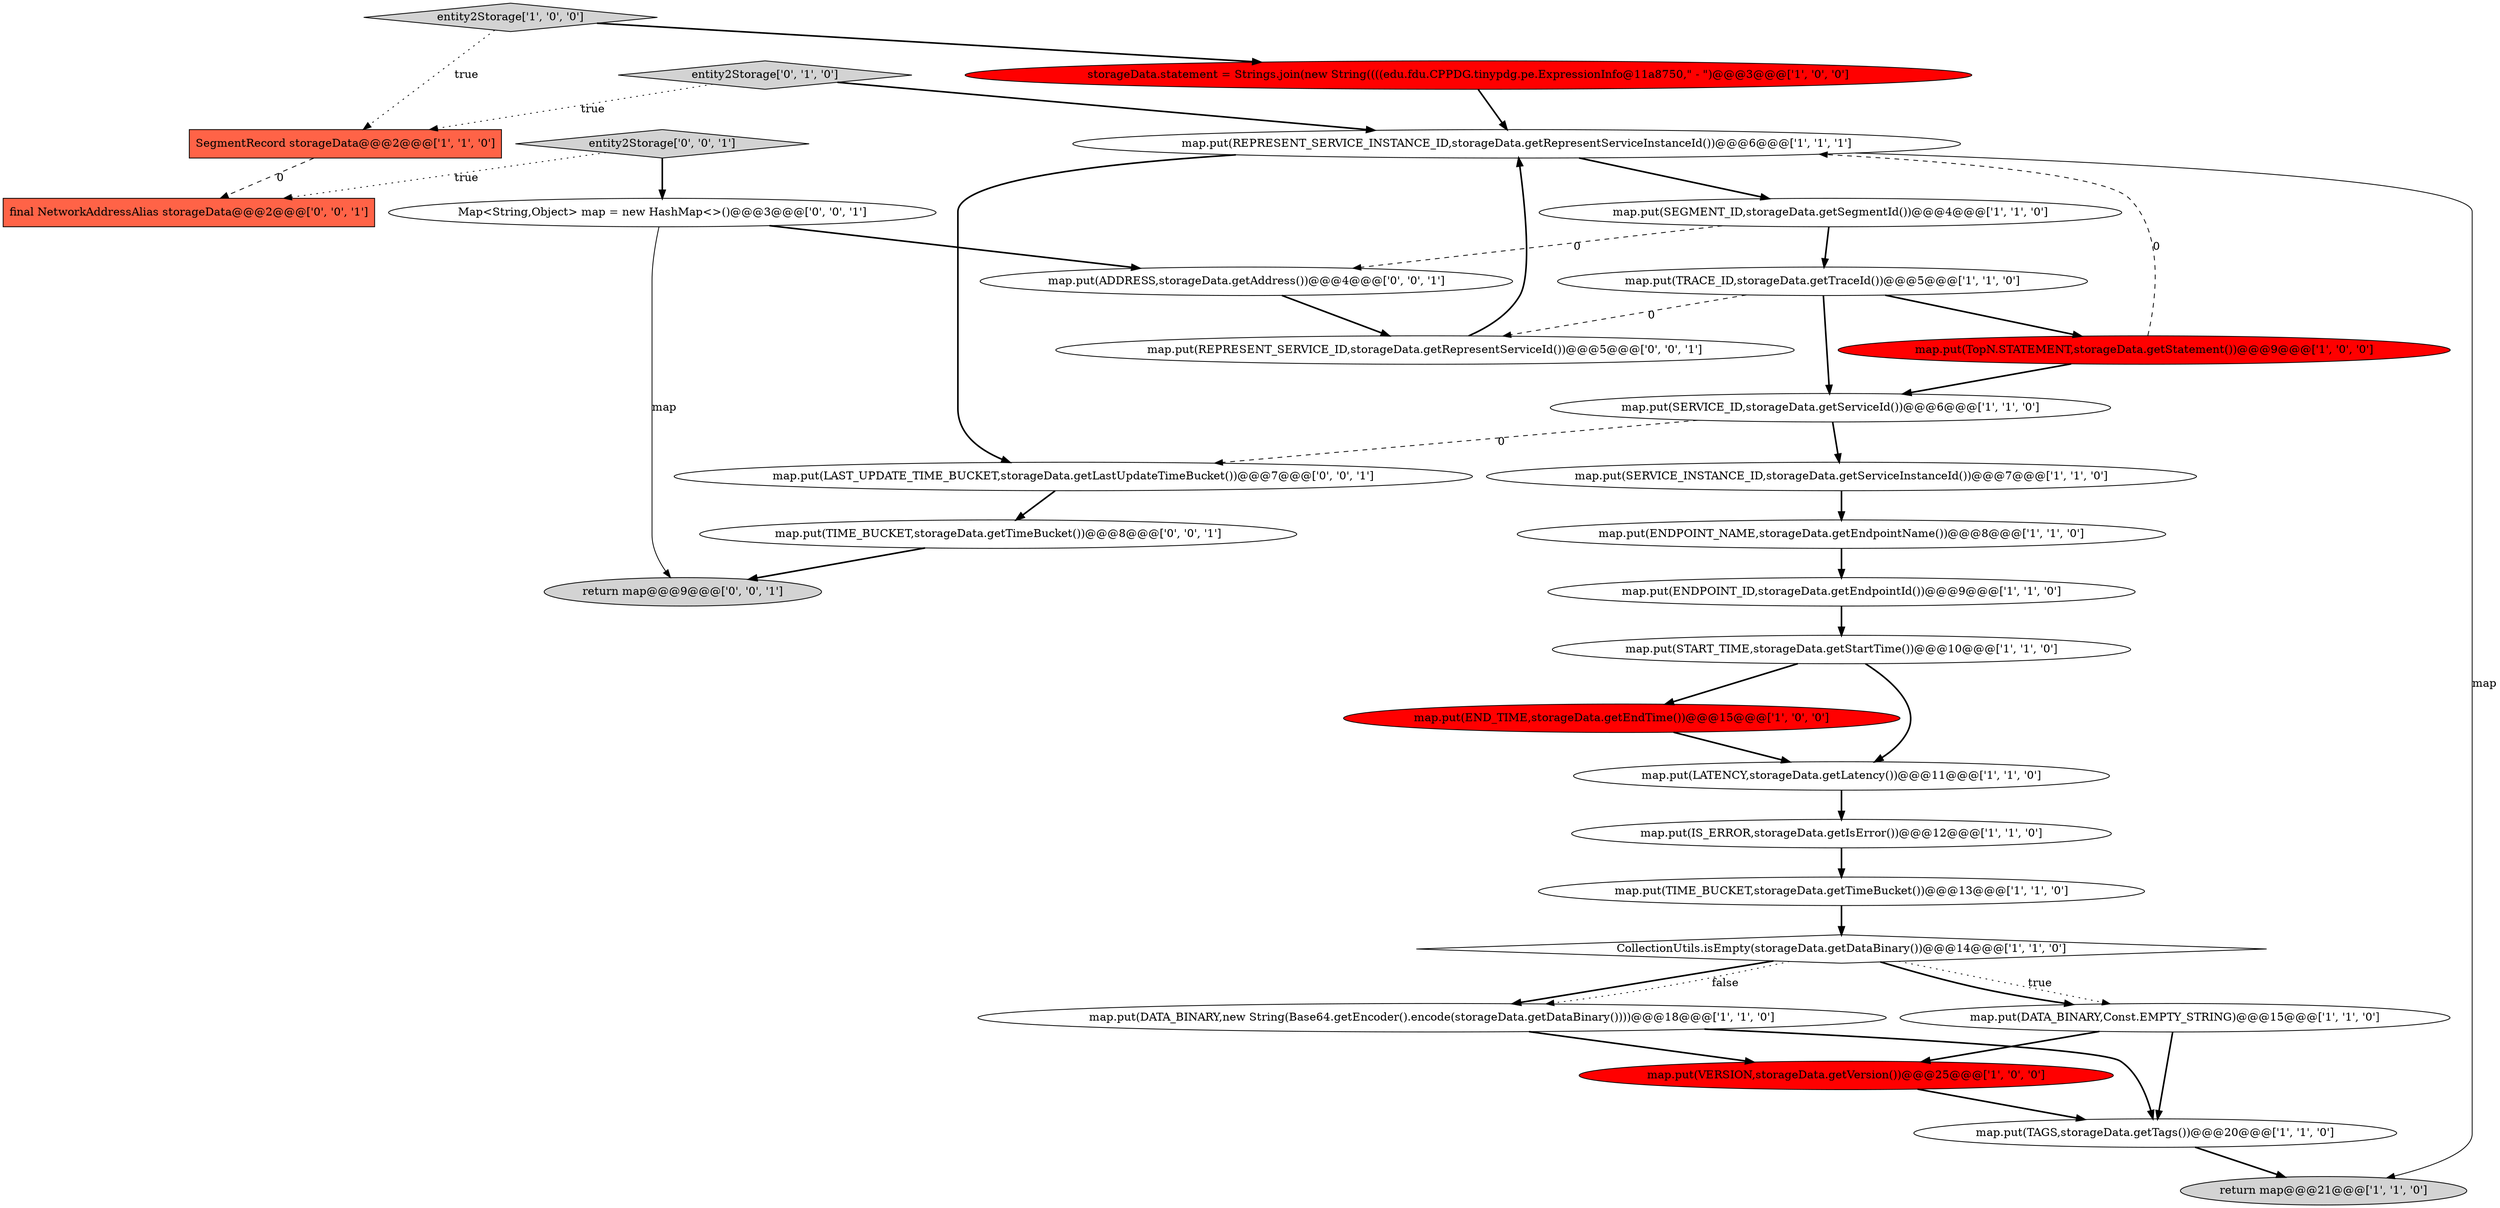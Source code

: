 digraph {
10 [style = filled, label = "map.put(SERVICE_INSTANCE_ID,storageData.getServiceInstanceId())@@@7@@@['1', '1', '0']", fillcolor = white, shape = ellipse image = "AAA0AAABBB1BBB"];
20 [style = filled, label = "return map@@@21@@@['1', '1', '0']", fillcolor = lightgray, shape = ellipse image = "AAA0AAABBB1BBB"];
15 [style = filled, label = "map.put(DATA_BINARY,new String(Base64.getEncoder().encode(storageData.getDataBinary())))@@@18@@@['1', '1', '0']", fillcolor = white, shape = ellipse image = "AAA0AAABBB1BBB"];
19 [style = filled, label = "map.put(VERSION,storageData.getVersion())@@@25@@@['1', '0', '0']", fillcolor = red, shape = ellipse image = "AAA1AAABBB1BBB"];
1 [style = filled, label = "entity2Storage['1', '0', '0']", fillcolor = lightgray, shape = diamond image = "AAA0AAABBB1BBB"];
5 [style = filled, label = "map.put(TopN.STATEMENT,storageData.getStatement())@@@9@@@['1', '0', '0']", fillcolor = red, shape = ellipse image = "AAA1AAABBB1BBB"];
26 [style = filled, label = "return map@@@9@@@['0', '0', '1']", fillcolor = lightgray, shape = ellipse image = "AAA0AAABBB3BBB"];
0 [style = filled, label = "map.put(ENDPOINT_ID,storageData.getEndpointId())@@@9@@@['1', '1', '0']", fillcolor = white, shape = ellipse image = "AAA0AAABBB1BBB"];
12 [style = filled, label = "map.put(ENDPOINT_NAME,storageData.getEndpointName())@@@8@@@['1', '1', '0']", fillcolor = white, shape = ellipse image = "AAA0AAABBB1BBB"];
29 [style = filled, label = "map.put(LAST_UPDATE_TIME_BUCKET,storageData.getLastUpdateTimeBucket())@@@7@@@['0', '0', '1']", fillcolor = white, shape = ellipse image = "AAA0AAABBB3BBB"];
8 [style = filled, label = "CollectionUtils.isEmpty(storageData.getDataBinary())@@@14@@@['1', '1', '0']", fillcolor = white, shape = diamond image = "AAA0AAABBB1BBB"];
14 [style = filled, label = "map.put(TRACE_ID,storageData.getTraceId())@@@5@@@['1', '1', '0']", fillcolor = white, shape = ellipse image = "AAA0AAABBB1BBB"];
23 [style = filled, label = "map.put(REPRESENT_SERVICE_ID,storageData.getRepresentServiceId())@@@5@@@['0', '0', '1']", fillcolor = white, shape = ellipse image = "AAA0AAABBB3BBB"];
16 [style = filled, label = "map.put(LATENCY,storageData.getLatency())@@@11@@@['1', '1', '0']", fillcolor = white, shape = ellipse image = "AAA0AAABBB1BBB"];
13 [style = filled, label = "map.put(TIME_BUCKET,storageData.getTimeBucket())@@@13@@@['1', '1', '0']", fillcolor = white, shape = ellipse image = "AAA0AAABBB1BBB"];
22 [style = filled, label = "entity2Storage['0', '1', '0']", fillcolor = lightgray, shape = diamond image = "AAA0AAABBB2BBB"];
25 [style = filled, label = "map.put(ADDRESS,storageData.getAddress())@@@4@@@['0', '0', '1']", fillcolor = white, shape = ellipse image = "AAA0AAABBB3BBB"];
28 [style = filled, label = "map.put(TIME_BUCKET,storageData.getTimeBucket())@@@8@@@['0', '0', '1']", fillcolor = white, shape = ellipse image = "AAA0AAABBB3BBB"];
17 [style = filled, label = "SegmentRecord storageData@@@2@@@['1', '1', '0']", fillcolor = tomato, shape = box image = "AAA0AAABBB1BBB"];
18 [style = filled, label = "map.put(SEGMENT_ID,storageData.getSegmentId())@@@4@@@['1', '1', '0']", fillcolor = white, shape = ellipse image = "AAA0AAABBB1BBB"];
27 [style = filled, label = "final NetworkAddressAlias storageData@@@2@@@['0', '0', '1']", fillcolor = tomato, shape = box image = "AAA0AAABBB3BBB"];
9 [style = filled, label = "map.put(TAGS,storageData.getTags())@@@20@@@['1', '1', '0']", fillcolor = white, shape = ellipse image = "AAA0AAABBB1BBB"];
6 [style = filled, label = "map.put(SERVICE_ID,storageData.getServiceId())@@@6@@@['1', '1', '0']", fillcolor = white, shape = ellipse image = "AAA0AAABBB1BBB"];
24 [style = filled, label = "Map<String,Object> map = new HashMap<>()@@@3@@@['0', '0', '1']", fillcolor = white, shape = ellipse image = "AAA0AAABBB3BBB"];
2 [style = filled, label = "storageData.statement = Strings.join(new String((((edu.fdu.CPPDG.tinypdg.pe.ExpressionInfo@11a8750,\" - \")@@@3@@@['1', '0', '0']", fillcolor = red, shape = ellipse image = "AAA1AAABBB1BBB"];
4 [style = filled, label = "map.put(END_TIME,storageData.getEndTime())@@@15@@@['1', '0', '0']", fillcolor = red, shape = ellipse image = "AAA1AAABBB1BBB"];
30 [style = filled, label = "entity2Storage['0', '0', '1']", fillcolor = lightgray, shape = diamond image = "AAA0AAABBB3BBB"];
11 [style = filled, label = "map.put(REPRESENT_SERVICE_INSTANCE_ID,storageData.getRepresentServiceInstanceId())@@@6@@@['1', '1', '1']", fillcolor = white, shape = ellipse image = "AAA0AAABBB1BBB"];
7 [style = filled, label = "map.put(IS_ERROR,storageData.getIsError())@@@12@@@['1', '1', '0']", fillcolor = white, shape = ellipse image = "AAA0AAABBB1BBB"];
21 [style = filled, label = "map.put(DATA_BINARY,Const.EMPTY_STRING)@@@15@@@['1', '1', '0']", fillcolor = white, shape = ellipse image = "AAA0AAABBB1BBB"];
3 [style = filled, label = "map.put(START_TIME,storageData.getStartTime())@@@10@@@['1', '1', '0']", fillcolor = white, shape = ellipse image = "AAA0AAABBB1BBB"];
7->13 [style = bold, label=""];
0->3 [style = bold, label=""];
30->24 [style = bold, label=""];
8->15 [style = bold, label=""];
21->19 [style = bold, label=""];
8->21 [style = dotted, label="true"];
1->17 [style = dotted, label="true"];
25->23 [style = bold, label=""];
30->27 [style = dotted, label="true"];
8->15 [style = dotted, label="false"];
16->7 [style = bold, label=""];
11->29 [style = bold, label=""];
28->26 [style = bold, label=""];
9->20 [style = bold, label=""];
3->16 [style = bold, label=""];
15->19 [style = bold, label=""];
12->0 [style = bold, label=""];
3->4 [style = bold, label=""];
11->18 [style = bold, label=""];
29->28 [style = bold, label=""];
18->25 [style = dashed, label="0"];
21->9 [style = bold, label=""];
14->23 [style = dashed, label="0"];
6->29 [style = dashed, label="0"];
5->6 [style = bold, label=""];
5->11 [style = dashed, label="0"];
19->9 [style = bold, label=""];
10->12 [style = bold, label=""];
15->9 [style = bold, label=""];
24->25 [style = bold, label=""];
6->10 [style = bold, label=""];
8->21 [style = bold, label=""];
24->26 [style = solid, label="map"];
22->17 [style = dotted, label="true"];
1->2 [style = bold, label=""];
11->20 [style = solid, label="map"];
13->8 [style = bold, label=""];
23->11 [style = bold, label=""];
18->14 [style = bold, label=""];
2->11 [style = bold, label=""];
14->6 [style = bold, label=""];
22->11 [style = bold, label=""];
4->16 [style = bold, label=""];
14->5 [style = bold, label=""];
17->27 [style = dashed, label="0"];
}
